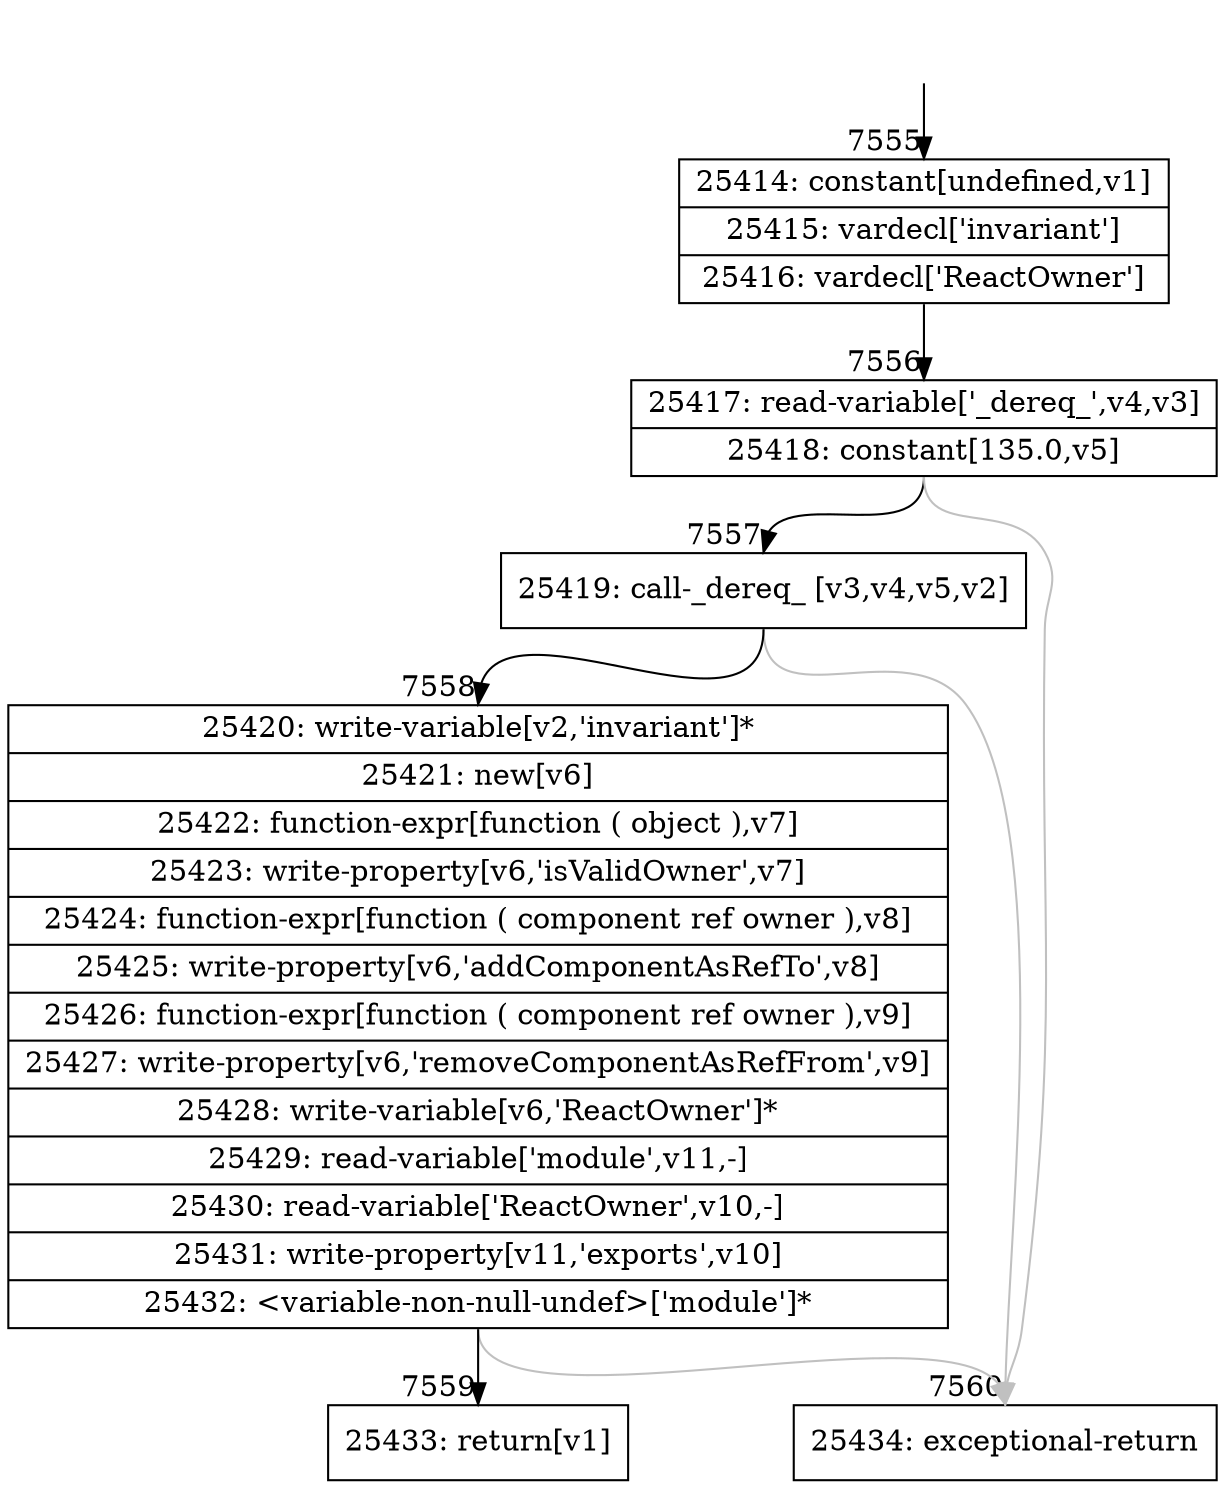 digraph {
rankdir="TD"
BB_entry525[shape=none,label=""];
BB_entry525 -> BB7555 [tailport=s, headport=n, headlabel="    7555"]
BB7555 [shape=record label="{25414: constant[undefined,v1]|25415: vardecl['invariant']|25416: vardecl['ReactOwner']}" ] 
BB7555 -> BB7556 [tailport=s, headport=n, headlabel="      7556"]
BB7556 [shape=record label="{25417: read-variable['_dereq_',v4,v3]|25418: constant[135.0,v5]}" ] 
BB7556 -> BB7557 [tailport=s, headport=n, headlabel="      7557"]
BB7556 -> BB7560 [tailport=s, headport=n, color=gray, headlabel="      7560"]
BB7557 [shape=record label="{25419: call-_dereq_ [v3,v4,v5,v2]}" ] 
BB7557 -> BB7558 [tailport=s, headport=n, headlabel="      7558"]
BB7557 -> BB7560 [tailport=s, headport=n, color=gray]
BB7558 [shape=record label="{25420: write-variable[v2,'invariant']*|25421: new[v6]|25422: function-expr[function ( object ),v7]|25423: write-property[v6,'isValidOwner',v7]|25424: function-expr[function ( component ref owner ),v8]|25425: write-property[v6,'addComponentAsRefTo',v8]|25426: function-expr[function ( component ref owner ),v9]|25427: write-property[v6,'removeComponentAsRefFrom',v9]|25428: write-variable[v6,'ReactOwner']*|25429: read-variable['module',v11,-]|25430: read-variable['ReactOwner',v10,-]|25431: write-property[v11,'exports',v10]|25432: \<variable-non-null-undef\>['module']*}" ] 
BB7558 -> BB7559 [tailport=s, headport=n, headlabel="      7559"]
BB7558 -> BB7560 [tailport=s, headport=n, color=gray]
BB7559 [shape=record label="{25433: return[v1]}" ] 
BB7560 [shape=record label="{25434: exceptional-return}" ] 
//#$~ 13319
}
